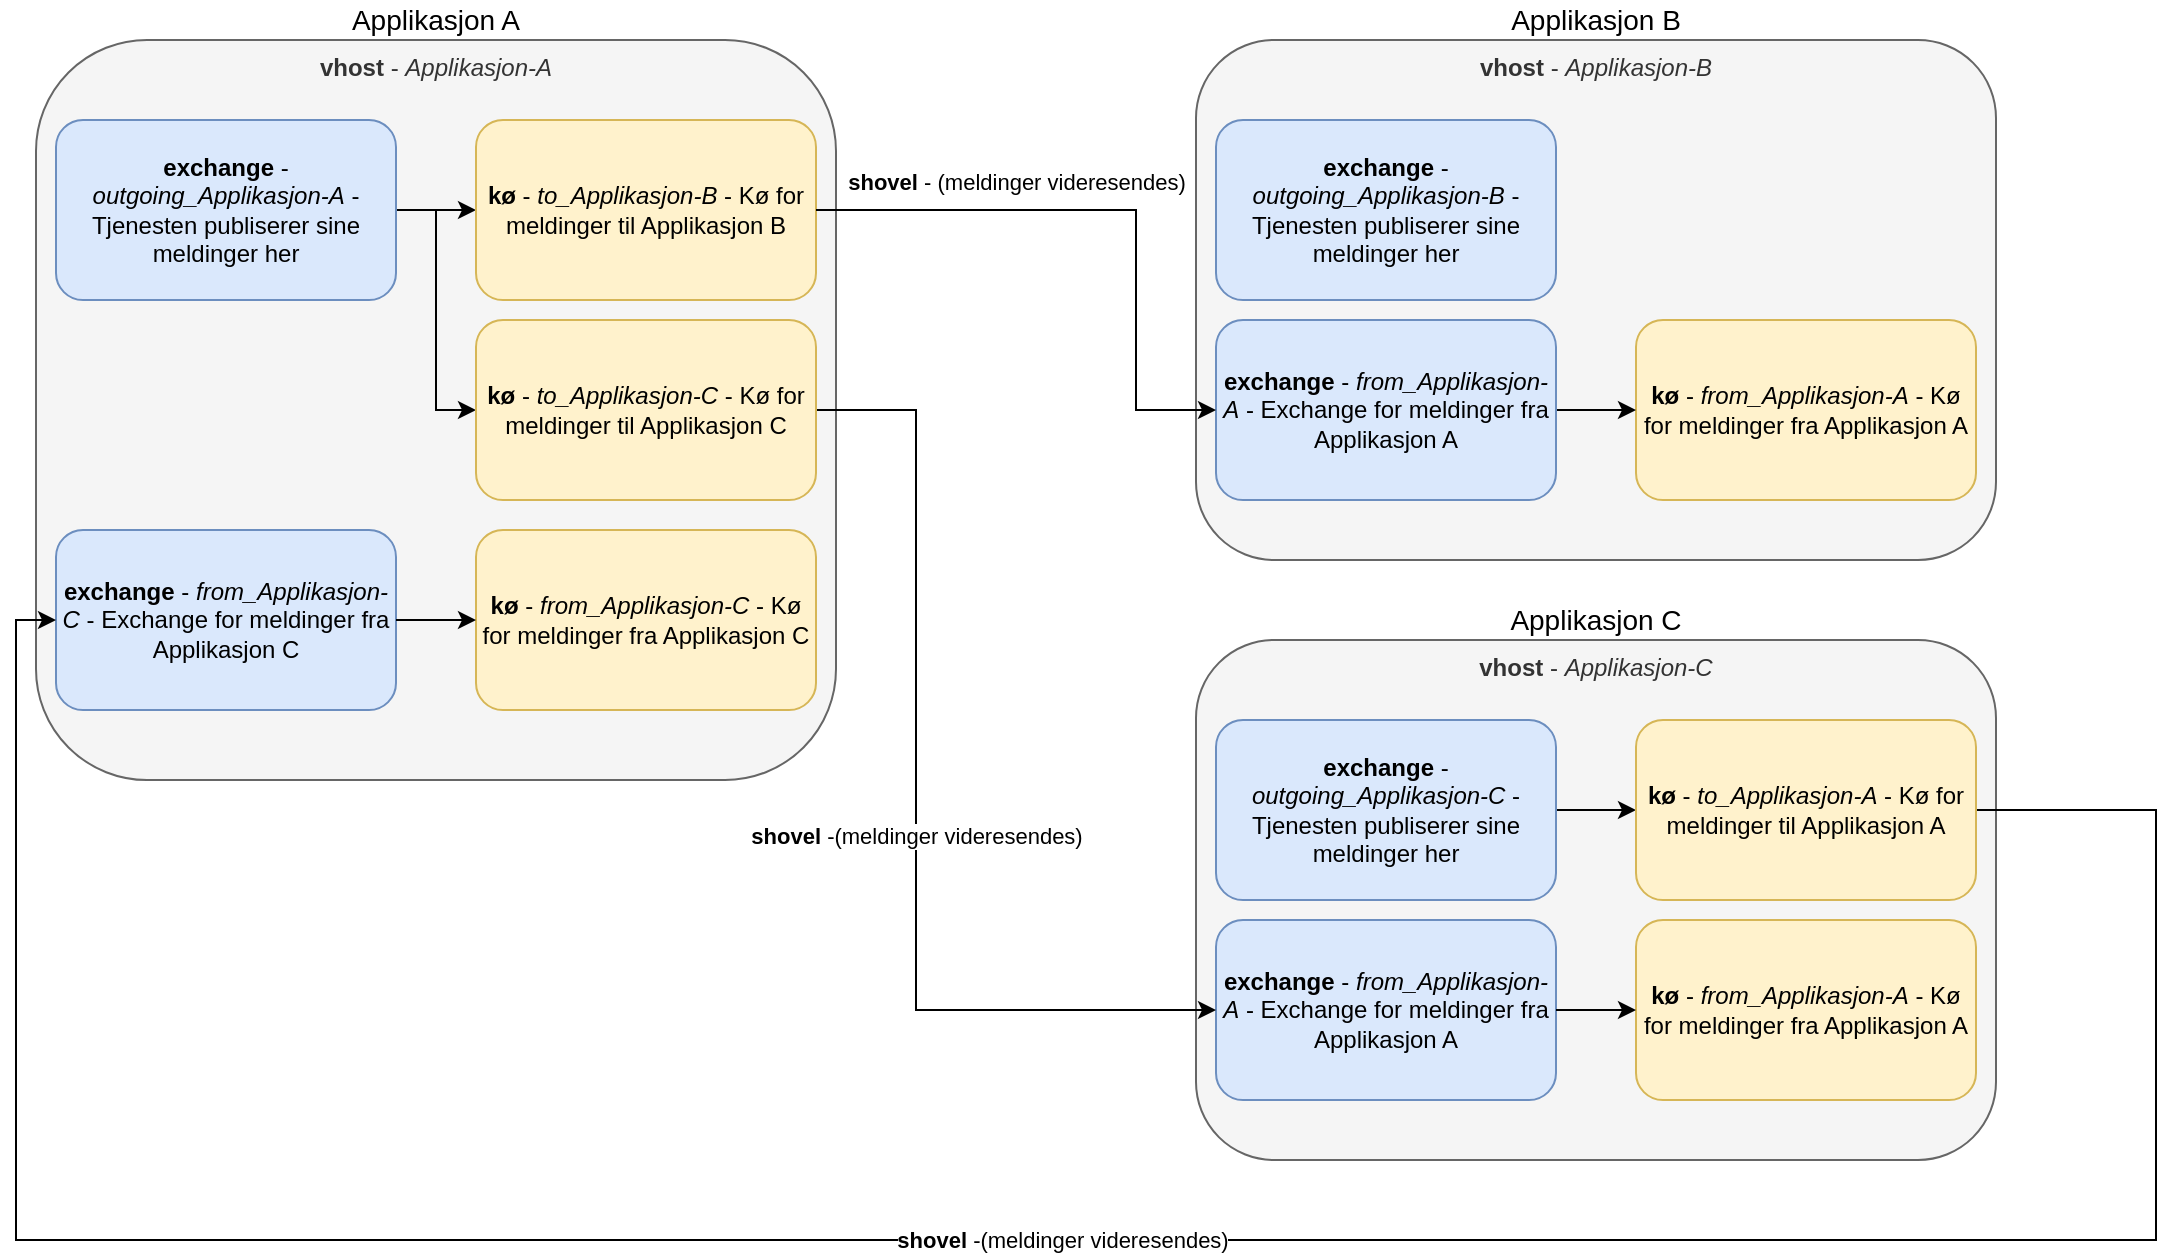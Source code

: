 <mxfile version="14.4.8" type="device"><diagram id="Cn7WsEdt1OkK1p8q0L5A" name="Page-1"><mxGraphModel dx="2062" dy="1162" grid="1" gridSize="10" guides="1" tooltips="1" connect="1" arrows="1" fold="1" page="1" pageScale="1" pageWidth="1200" pageHeight="700" math="0" shadow="0"><root><mxCell id="0"/><mxCell id="1" parent="0"/><mxCell id="19pnnreW8cOL8Ktm2ord-1" value="&lt;b&gt;vhost&lt;/b&gt; - &lt;i&gt;Applikasjon-A&lt;/i&gt;" style="rounded=1;whiteSpace=wrap;html=1;verticalAlign=top;fillColor=#f5f5f5;strokeColor=#666666;fontColor=#333333;" vertex="1" parent="1"><mxGeometry x="40" y="40" width="400" height="370" as="geometry"/></mxCell><mxCell id="19pnnreW8cOL8Ktm2ord-11" style="edgeStyle=orthogonalEdgeStyle;rounded=0;orthogonalLoop=1;jettySize=auto;html=1;exitX=1;exitY=0.5;exitDx=0;exitDy=0;" edge="1" parent="1" source="19pnnreW8cOL8Ktm2ord-2" target="19pnnreW8cOL8Ktm2ord-3"><mxGeometry relative="1" as="geometry"/></mxCell><mxCell id="19pnnreW8cOL8Ktm2ord-19" style="edgeStyle=orthogonalEdgeStyle;rounded=0;orthogonalLoop=1;jettySize=auto;html=1;exitX=1;exitY=0.5;exitDx=0;exitDy=0;entryX=0;entryY=0.5;entryDx=0;entryDy=0;" edge="1" parent="1" source="19pnnreW8cOL8Ktm2ord-2" target="19pnnreW8cOL8Ktm2ord-18"><mxGeometry relative="1" as="geometry"/></mxCell><mxCell id="19pnnreW8cOL8Ktm2ord-2" value="&lt;b&gt;exchange&lt;/b&gt; - &lt;i&gt;outgoing_Applikasjon-A&lt;/i&gt; - Tjenesten publiserer sine meldinger her" style="rounded=1;whiteSpace=wrap;html=1;fillColor=#dae8fc;strokeColor=#6c8ebf;" vertex="1" parent="1"><mxGeometry x="50" y="80" width="170" height="90" as="geometry"/></mxCell><mxCell id="19pnnreW8cOL8Ktm2ord-3" value="&lt;b&gt;kø&lt;/b&gt; - &lt;i&gt;to_Applikasjon-B&lt;/i&gt; - Kø for meldinger til Applikasjon B" style="rounded=1;whiteSpace=wrap;html=1;fillColor=#fff2cc;strokeColor=#d6b656;" vertex="1" parent="1"><mxGeometry x="260" y="80" width="170" height="90" as="geometry"/></mxCell><mxCell id="19pnnreW8cOL8Ktm2ord-4" value="&lt;b&gt;vhost&lt;/b&gt; - &lt;i&gt;Applikasjon-B&lt;/i&gt;" style="rounded=1;whiteSpace=wrap;html=1;verticalAlign=top;fillColor=#f5f5f5;strokeColor=#666666;fontColor=#333333;" vertex="1" parent="1"><mxGeometry x="620" y="40" width="400" height="260" as="geometry"/></mxCell><mxCell id="19pnnreW8cOL8Ktm2ord-5" value="&lt;b&gt;exchange&lt;/b&gt; - &lt;i&gt;outgoing_Applikasjon-B&lt;/i&gt; - Tjenesten publiserer sine meldinger her" style="rounded=1;whiteSpace=wrap;html=1;fillColor=#dae8fc;strokeColor=#6c8ebf;" vertex="1" parent="1"><mxGeometry x="630" y="80" width="170" height="90" as="geometry"/></mxCell><mxCell id="19pnnreW8cOL8Ktm2ord-9" value="&lt;b&gt;kø&lt;/b&gt; - &lt;i&gt;from_Applikasjon-A&lt;/i&gt; - Kø for meldinger fra Applikasjon A" style="rounded=1;whiteSpace=wrap;html=1;fillColor=#fff2cc;strokeColor=#d6b656;" vertex="1" parent="1"><mxGeometry x="840" y="180" width="170" height="90" as="geometry"/></mxCell><mxCell id="19pnnreW8cOL8Ktm2ord-10" value="" style="endArrow=classic;html=1;exitX=1;exitY=0.5;exitDx=0;exitDy=0;entryX=0;entryY=0.5;entryDx=0;entryDy=0;" edge="1" parent="1" source="19pnnreW8cOL8Ktm2ord-8" target="19pnnreW8cOL8Ktm2ord-9"><mxGeometry width="50" height="50" relative="1" as="geometry"><mxPoint x="680" y="570" as="sourcePoint"/><mxPoint x="730" y="520" as="targetPoint"/></mxGeometry></mxCell><mxCell id="19pnnreW8cOL8Ktm2ord-13" value="&lt;b&gt;vhost&lt;/b&gt; - &lt;i&gt;Applikasjon-C&lt;/i&gt;" style="rounded=1;whiteSpace=wrap;html=1;verticalAlign=top;fillColor=#f5f5f5;strokeColor=#666666;fontColor=#333333;" vertex="1" parent="1"><mxGeometry x="620" y="340" width="400" height="260" as="geometry"/></mxCell><mxCell id="19pnnreW8cOL8Ktm2ord-30" style="edgeStyle=orthogonalEdgeStyle;rounded=0;orthogonalLoop=1;jettySize=auto;html=1;exitX=1;exitY=0.5;exitDx=0;exitDy=0;entryX=0;entryY=0.5;entryDx=0;entryDy=0;" edge="1" parent="1" source="19pnnreW8cOL8Ktm2ord-14" target="19pnnreW8cOL8Ktm2ord-29"><mxGeometry relative="1" as="geometry"/></mxCell><mxCell id="19pnnreW8cOL8Ktm2ord-14" value="&lt;b&gt;exchange&lt;/b&gt; - &lt;i&gt;outgoing_Applikasjon-C&lt;/i&gt; - Tjenesten publiserer sine meldinger her" style="rounded=1;whiteSpace=wrap;html=1;fillColor=#dae8fc;strokeColor=#6c8ebf;" vertex="1" parent="1"><mxGeometry x="630" y="380" width="170" height="90" as="geometry"/></mxCell><mxCell id="19pnnreW8cOL8Ktm2ord-15" value="&lt;b&gt;exchange&lt;/b&gt; - &lt;i&gt;from_Applikasjon-A&lt;/i&gt; - Exchange for meldinger fra Applikasjon A" style="rounded=1;whiteSpace=wrap;html=1;fillColor=#dae8fc;strokeColor=#6c8ebf;" vertex="1" parent="1"><mxGeometry x="630" y="480" width="170" height="90" as="geometry"/></mxCell><mxCell id="19pnnreW8cOL8Ktm2ord-16" value="&lt;b&gt;kø&lt;/b&gt; - &lt;i&gt;from_Applikasjon-A&lt;/i&gt; - Kø for meldinger fra Applikasjon A" style="rounded=1;whiteSpace=wrap;html=1;fillColor=#fff2cc;strokeColor=#d6b656;" vertex="1" parent="1"><mxGeometry x="840" y="480" width="170" height="90" as="geometry"/></mxCell><mxCell id="19pnnreW8cOL8Ktm2ord-17" value="" style="endArrow=classic;html=1;exitX=1;exitY=0.5;exitDx=0;exitDy=0;entryX=0;entryY=0.5;entryDx=0;entryDy=0;" edge="1" parent="1" source="19pnnreW8cOL8Ktm2ord-15" target="19pnnreW8cOL8Ktm2ord-16"><mxGeometry width="50" height="50" relative="1" as="geometry"><mxPoint x="680" y="870" as="sourcePoint"/><mxPoint x="730" y="820" as="targetPoint"/></mxGeometry></mxCell><mxCell id="19pnnreW8cOL8Ktm2ord-20" value="&lt;b&gt;shovel&lt;/b&gt; -(meldinger videresendes)" style="edgeStyle=orthogonalEdgeStyle;rounded=0;orthogonalLoop=1;jettySize=auto;html=1;exitX=1;exitY=0.5;exitDx=0;exitDy=0;entryX=0;entryY=0.5;entryDx=0;entryDy=0;verticalAlign=top;" edge="1" parent="1" source="19pnnreW8cOL8Ktm2ord-18" target="19pnnreW8cOL8Ktm2ord-15"><mxGeometry relative="1" as="geometry"><Array as="points"><mxPoint x="480" y="225"/><mxPoint x="480" y="525"/></Array></mxGeometry></mxCell><mxCell id="19pnnreW8cOL8Ktm2ord-18" value="&lt;b&gt;kø&lt;/b&gt; - &lt;i&gt;to_Applikasjon-C&lt;/i&gt; - Kø for meldinger til Applikasjon C" style="rounded=1;whiteSpace=wrap;html=1;fillColor=#fff2cc;strokeColor=#d6b656;" vertex="1" parent="1"><mxGeometry x="260" y="180" width="170" height="90" as="geometry"/></mxCell><mxCell id="19pnnreW8cOL8Ktm2ord-8" value="&lt;b&gt;exchange&lt;/b&gt; - &lt;i&gt;from_Applikasjon-A&lt;/i&gt; - Exchange for meldinger fra Applikasjon A" style="rounded=1;whiteSpace=wrap;html=1;fillColor=#dae8fc;strokeColor=#6c8ebf;" vertex="1" parent="1"><mxGeometry x="630" y="180" width="170" height="90" as="geometry"/></mxCell><mxCell id="19pnnreW8cOL8Ktm2ord-21" value="&lt;b&gt;shovel&lt;/b&gt; - (meldinger videresendes)" style="edgeStyle=orthogonalEdgeStyle;rounded=0;orthogonalLoop=1;jettySize=auto;html=1;exitX=1;exitY=0.5;exitDx=0;exitDy=0;entryX=0;entryY=0.5;entryDx=0;entryDy=0;verticalAlign=bottom;" edge="1" parent="1" source="19pnnreW8cOL8Ktm2ord-3" target="19pnnreW8cOL8Ktm2ord-8"><mxGeometry x="-0.333" y="5" relative="1" as="geometry"><Array as="points"><mxPoint x="590" y="125"/><mxPoint x="590" y="225"/></Array><mxPoint as="offset"/></mxGeometry></mxCell><mxCell id="19pnnreW8cOL8Ktm2ord-23" value="&lt;font style=&quot;font-size: 14px&quot;&gt;Applikasjon A&lt;/font&gt;" style="text;html=1;strokeColor=none;fillColor=none;align=center;verticalAlign=middle;whiteSpace=wrap;rounded=0;" vertex="1" parent="1"><mxGeometry x="155" y="20" width="170" height="20" as="geometry"/></mxCell><mxCell id="19pnnreW8cOL8Ktm2ord-24" value="&lt;font style=&quot;font-size: 14px&quot;&gt;Applikasjon B&lt;br&gt;&lt;/font&gt;" style="text;html=1;strokeColor=none;fillColor=none;align=center;verticalAlign=middle;whiteSpace=wrap;rounded=0;" vertex="1" parent="1"><mxGeometry x="735" y="20" width="170" height="20" as="geometry"/></mxCell><mxCell id="19pnnreW8cOL8Ktm2ord-25" value="&lt;font style=&quot;font-size: 14px&quot;&gt;Applikasjon C&lt;br&gt;&lt;/font&gt;" style="text;html=1;strokeColor=none;fillColor=none;align=center;verticalAlign=middle;whiteSpace=wrap;rounded=0;" vertex="1" parent="1"><mxGeometry x="735" y="320" width="170" height="20" as="geometry"/></mxCell><mxCell id="19pnnreW8cOL8Ktm2ord-26" value="&lt;b&gt;exchange&lt;/b&gt; - &lt;i&gt;from_Applikasjon-C&lt;/i&gt; - Exchange for meldinger fra Applikasjon C" style="rounded=1;whiteSpace=wrap;html=1;fillColor=#dae8fc;strokeColor=#6c8ebf;" vertex="1" parent="1"><mxGeometry x="50" y="285" width="170" height="90" as="geometry"/></mxCell><mxCell id="19pnnreW8cOL8Ktm2ord-27" value="&lt;b&gt;kø&lt;/b&gt; - &lt;i&gt;from_Applikasjon-C&lt;/i&gt; - Kø for meldinger fra Applikasjon C" style="rounded=1;whiteSpace=wrap;html=1;fillColor=#fff2cc;strokeColor=#d6b656;" vertex="1" parent="1"><mxGeometry x="260" y="285" width="170" height="90" as="geometry"/></mxCell><mxCell id="19pnnreW8cOL8Ktm2ord-28" value="" style="endArrow=classic;html=1;exitX=1;exitY=0.5;exitDx=0;exitDy=0;entryX=0;entryY=0.5;entryDx=0;entryDy=0;" edge="1" parent="1" source="19pnnreW8cOL8Ktm2ord-26" target="19pnnreW8cOL8Ktm2ord-27"><mxGeometry width="50" height="50" relative="1" as="geometry"><mxPoint x="100" y="675" as="sourcePoint"/><mxPoint x="150" y="625" as="targetPoint"/></mxGeometry></mxCell><mxCell id="19pnnreW8cOL8Ktm2ord-31" value="&lt;b&gt;shovel&lt;/b&gt; -(meldinger videresendes)" style="edgeStyle=orthogonalEdgeStyle;rounded=0;orthogonalLoop=1;jettySize=auto;html=1;exitX=1;exitY=0.5;exitDx=0;exitDy=0;entryX=0;entryY=0.5;entryDx=0;entryDy=0;" edge="1" parent="1" source="19pnnreW8cOL8Ktm2ord-29" target="19pnnreW8cOL8Ktm2ord-26"><mxGeometry relative="1" as="geometry"><Array as="points"><mxPoint x="1100" y="425"/><mxPoint x="1100" y="640"/><mxPoint x="30" y="640"/><mxPoint x="30" y="330"/></Array></mxGeometry></mxCell><mxCell id="19pnnreW8cOL8Ktm2ord-29" value="&lt;b&gt;kø&lt;/b&gt; - &lt;i&gt;to_Applikasjon-A&lt;/i&gt; - Kø for meldinger til Applikasjon A" style="rounded=1;whiteSpace=wrap;html=1;fillColor=#fff2cc;strokeColor=#d6b656;" vertex="1" parent="1"><mxGeometry x="840" y="380" width="170" height="90" as="geometry"/></mxCell></root></mxGraphModel></diagram></mxfile>